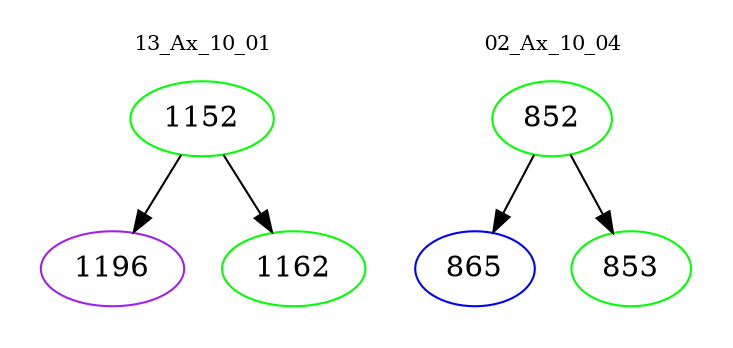 digraph{
subgraph cluster_0 {
color = white
label = "13_Ax_10_01";
fontsize=10;
T0_1152 [label="1152", color="green"]
T0_1152 -> T0_1196 [color="black"]
T0_1196 [label="1196", color="purple"]
T0_1152 -> T0_1162 [color="black"]
T0_1162 [label="1162", color="green"]
}
subgraph cluster_1 {
color = white
label = "02_Ax_10_04";
fontsize=10;
T1_852 [label="852", color="green"]
T1_852 -> T1_865 [color="black"]
T1_865 [label="865", color="blue"]
T1_852 -> T1_853 [color="black"]
T1_853 [label="853", color="green"]
}
}
